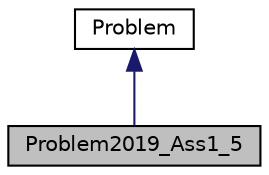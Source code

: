 digraph "Problem2019_Ass1_5"
{
  edge [fontname="Helvetica",fontsize="10",labelfontname="Helvetica",labelfontsize="10"];
  node [fontname="Helvetica",fontsize="10",shape=record];
  Node1 [label="Problem2019_Ass1_5",height=0.2,width=0.4,color="black", fillcolor="grey75", style="filled", fontcolor="black"];
  Node2 -> Node1 [dir="back",color="midnightblue",fontsize="10",style="solid",fontname="Helvetica"];
  Node2 [label="Problem",height=0.2,width=0.4,color="black", fillcolor="white", style="filled",URL="$structProblem.html",tooltip="Problem Interface to setup different problems. "];
}
